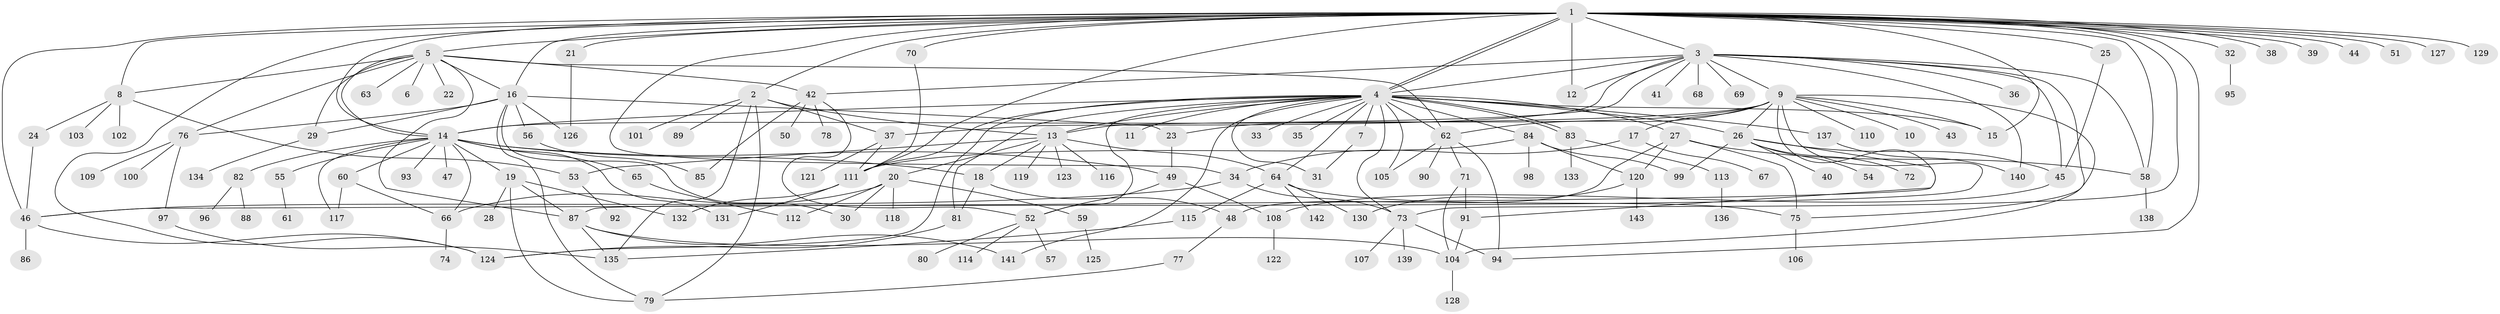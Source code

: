 // Generated by graph-tools (version 1.1) at 2025/26/03/09/25 03:26:05]
// undirected, 143 vertices, 221 edges
graph export_dot {
graph [start="1"]
  node [color=gray90,style=filled];
  1;
  2;
  3;
  4;
  5;
  6;
  7;
  8;
  9;
  10;
  11;
  12;
  13;
  14;
  15;
  16;
  17;
  18;
  19;
  20;
  21;
  22;
  23;
  24;
  25;
  26;
  27;
  28;
  29;
  30;
  31;
  32;
  33;
  34;
  35;
  36;
  37;
  38;
  39;
  40;
  41;
  42;
  43;
  44;
  45;
  46;
  47;
  48;
  49;
  50;
  51;
  52;
  53;
  54;
  55;
  56;
  57;
  58;
  59;
  60;
  61;
  62;
  63;
  64;
  65;
  66;
  67;
  68;
  69;
  70;
  71;
  72;
  73;
  74;
  75;
  76;
  77;
  78;
  79;
  80;
  81;
  82;
  83;
  84;
  85;
  86;
  87;
  88;
  89;
  90;
  91;
  92;
  93;
  94;
  95;
  96;
  97;
  98;
  99;
  100;
  101;
  102;
  103;
  104;
  105;
  106;
  107;
  108;
  109;
  110;
  111;
  112;
  113;
  114;
  115;
  116;
  117;
  118;
  119;
  120;
  121;
  122;
  123;
  124;
  125;
  126;
  127;
  128;
  129;
  130;
  131;
  132;
  133;
  134;
  135;
  136;
  137;
  138;
  139;
  140;
  141;
  142;
  143;
  1 -- 2;
  1 -- 3;
  1 -- 4;
  1 -- 4;
  1 -- 5;
  1 -- 8;
  1 -- 12;
  1 -- 14;
  1 -- 15;
  1 -- 16;
  1 -- 21;
  1 -- 25;
  1 -- 32;
  1 -- 34;
  1 -- 38;
  1 -- 39;
  1 -- 44;
  1 -- 46;
  1 -- 51;
  1 -- 58;
  1 -- 70;
  1 -- 73;
  1 -- 94;
  1 -- 111;
  1 -- 124;
  1 -- 127;
  1 -- 129;
  2 -- 13;
  2 -- 37;
  2 -- 79;
  2 -- 89;
  2 -- 101;
  2 -- 135;
  3 -- 4;
  3 -- 9;
  3 -- 12;
  3 -- 13;
  3 -- 36;
  3 -- 37;
  3 -- 41;
  3 -- 42;
  3 -- 45;
  3 -- 58;
  3 -- 68;
  3 -- 69;
  3 -- 75;
  3 -- 140;
  4 -- 7;
  4 -- 11;
  4 -- 13;
  4 -- 14;
  4 -- 15;
  4 -- 26;
  4 -- 27;
  4 -- 31;
  4 -- 33;
  4 -- 35;
  4 -- 52;
  4 -- 62;
  4 -- 64;
  4 -- 73;
  4 -- 81;
  4 -- 83;
  4 -- 83;
  4 -- 84;
  4 -- 105;
  4 -- 111;
  4 -- 124;
  4 -- 137;
  4 -- 141;
  5 -- 6;
  5 -- 8;
  5 -- 14;
  5 -- 16;
  5 -- 22;
  5 -- 29;
  5 -- 42;
  5 -- 62;
  5 -- 63;
  5 -- 76;
  5 -- 87;
  7 -- 31;
  8 -- 24;
  8 -- 53;
  8 -- 102;
  8 -- 103;
  9 -- 10;
  9 -- 14;
  9 -- 15;
  9 -- 17;
  9 -- 23;
  9 -- 26;
  9 -- 43;
  9 -- 46;
  9 -- 62;
  9 -- 87;
  9 -- 104;
  9 -- 110;
  13 -- 18;
  13 -- 20;
  13 -- 53;
  13 -- 64;
  13 -- 116;
  13 -- 119;
  13 -- 123;
  14 -- 18;
  14 -- 19;
  14 -- 47;
  14 -- 49;
  14 -- 55;
  14 -- 60;
  14 -- 65;
  14 -- 66;
  14 -- 82;
  14 -- 93;
  14 -- 117;
  14 -- 131;
  16 -- 23;
  16 -- 29;
  16 -- 30;
  16 -- 56;
  16 -- 76;
  16 -- 79;
  16 -- 126;
  17 -- 34;
  17 -- 67;
  18 -- 48;
  18 -- 81;
  19 -- 28;
  19 -- 79;
  19 -- 87;
  19 -- 132;
  20 -- 30;
  20 -- 59;
  20 -- 66;
  20 -- 112;
  20 -- 118;
  21 -- 126;
  23 -- 49;
  24 -- 46;
  25 -- 45;
  26 -- 40;
  26 -- 45;
  26 -- 54;
  26 -- 72;
  26 -- 91;
  26 -- 99;
  27 -- 48;
  27 -- 58;
  27 -- 75;
  27 -- 120;
  29 -- 134;
  32 -- 95;
  34 -- 46;
  34 -- 73;
  37 -- 111;
  37 -- 121;
  42 -- 50;
  42 -- 52;
  42 -- 78;
  42 -- 85;
  45 -- 108;
  46 -- 86;
  46 -- 124;
  48 -- 77;
  49 -- 52;
  49 -- 108;
  52 -- 57;
  52 -- 80;
  52 -- 114;
  53 -- 92;
  55 -- 61;
  56 -- 85;
  58 -- 138;
  59 -- 125;
  60 -- 66;
  60 -- 117;
  62 -- 71;
  62 -- 90;
  62 -- 94;
  62 -- 105;
  64 -- 75;
  64 -- 115;
  64 -- 130;
  64 -- 142;
  65 -- 112;
  66 -- 74;
  70 -- 111;
  71 -- 91;
  71 -- 104;
  73 -- 94;
  73 -- 107;
  73 -- 139;
  75 -- 106;
  76 -- 97;
  76 -- 100;
  76 -- 109;
  77 -- 79;
  81 -- 124;
  82 -- 88;
  82 -- 96;
  83 -- 113;
  83 -- 133;
  84 -- 98;
  84 -- 99;
  84 -- 111;
  84 -- 120;
  87 -- 104;
  87 -- 135;
  87 -- 141;
  91 -- 104;
  97 -- 135;
  104 -- 128;
  108 -- 122;
  111 -- 131;
  111 -- 132;
  113 -- 136;
  115 -- 135;
  120 -- 130;
  120 -- 143;
  137 -- 140;
}
